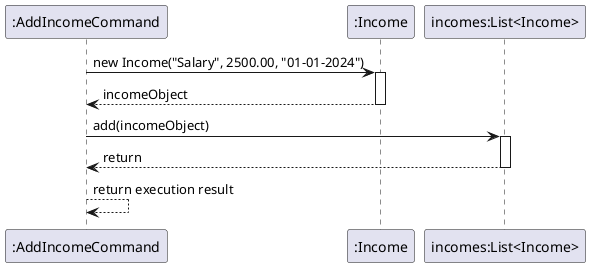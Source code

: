 @startuml

participant ":AddIncomeCommand" as AddCommand
participant ":Income" as Income
participant "incomes:List<Income>" as IncomeList

AddCommand -> Income : new Income("Salary", 2500.00, "01-01-2024")
activate Income
Income --> AddCommand : incomeObject
deactivate Income

AddCommand -> IncomeList : add(incomeObject)
activate IncomeList
IncomeList --> AddCommand : return
deactivate IncomeList

AddCommand --> AddCommand : return execution result

@enduml
